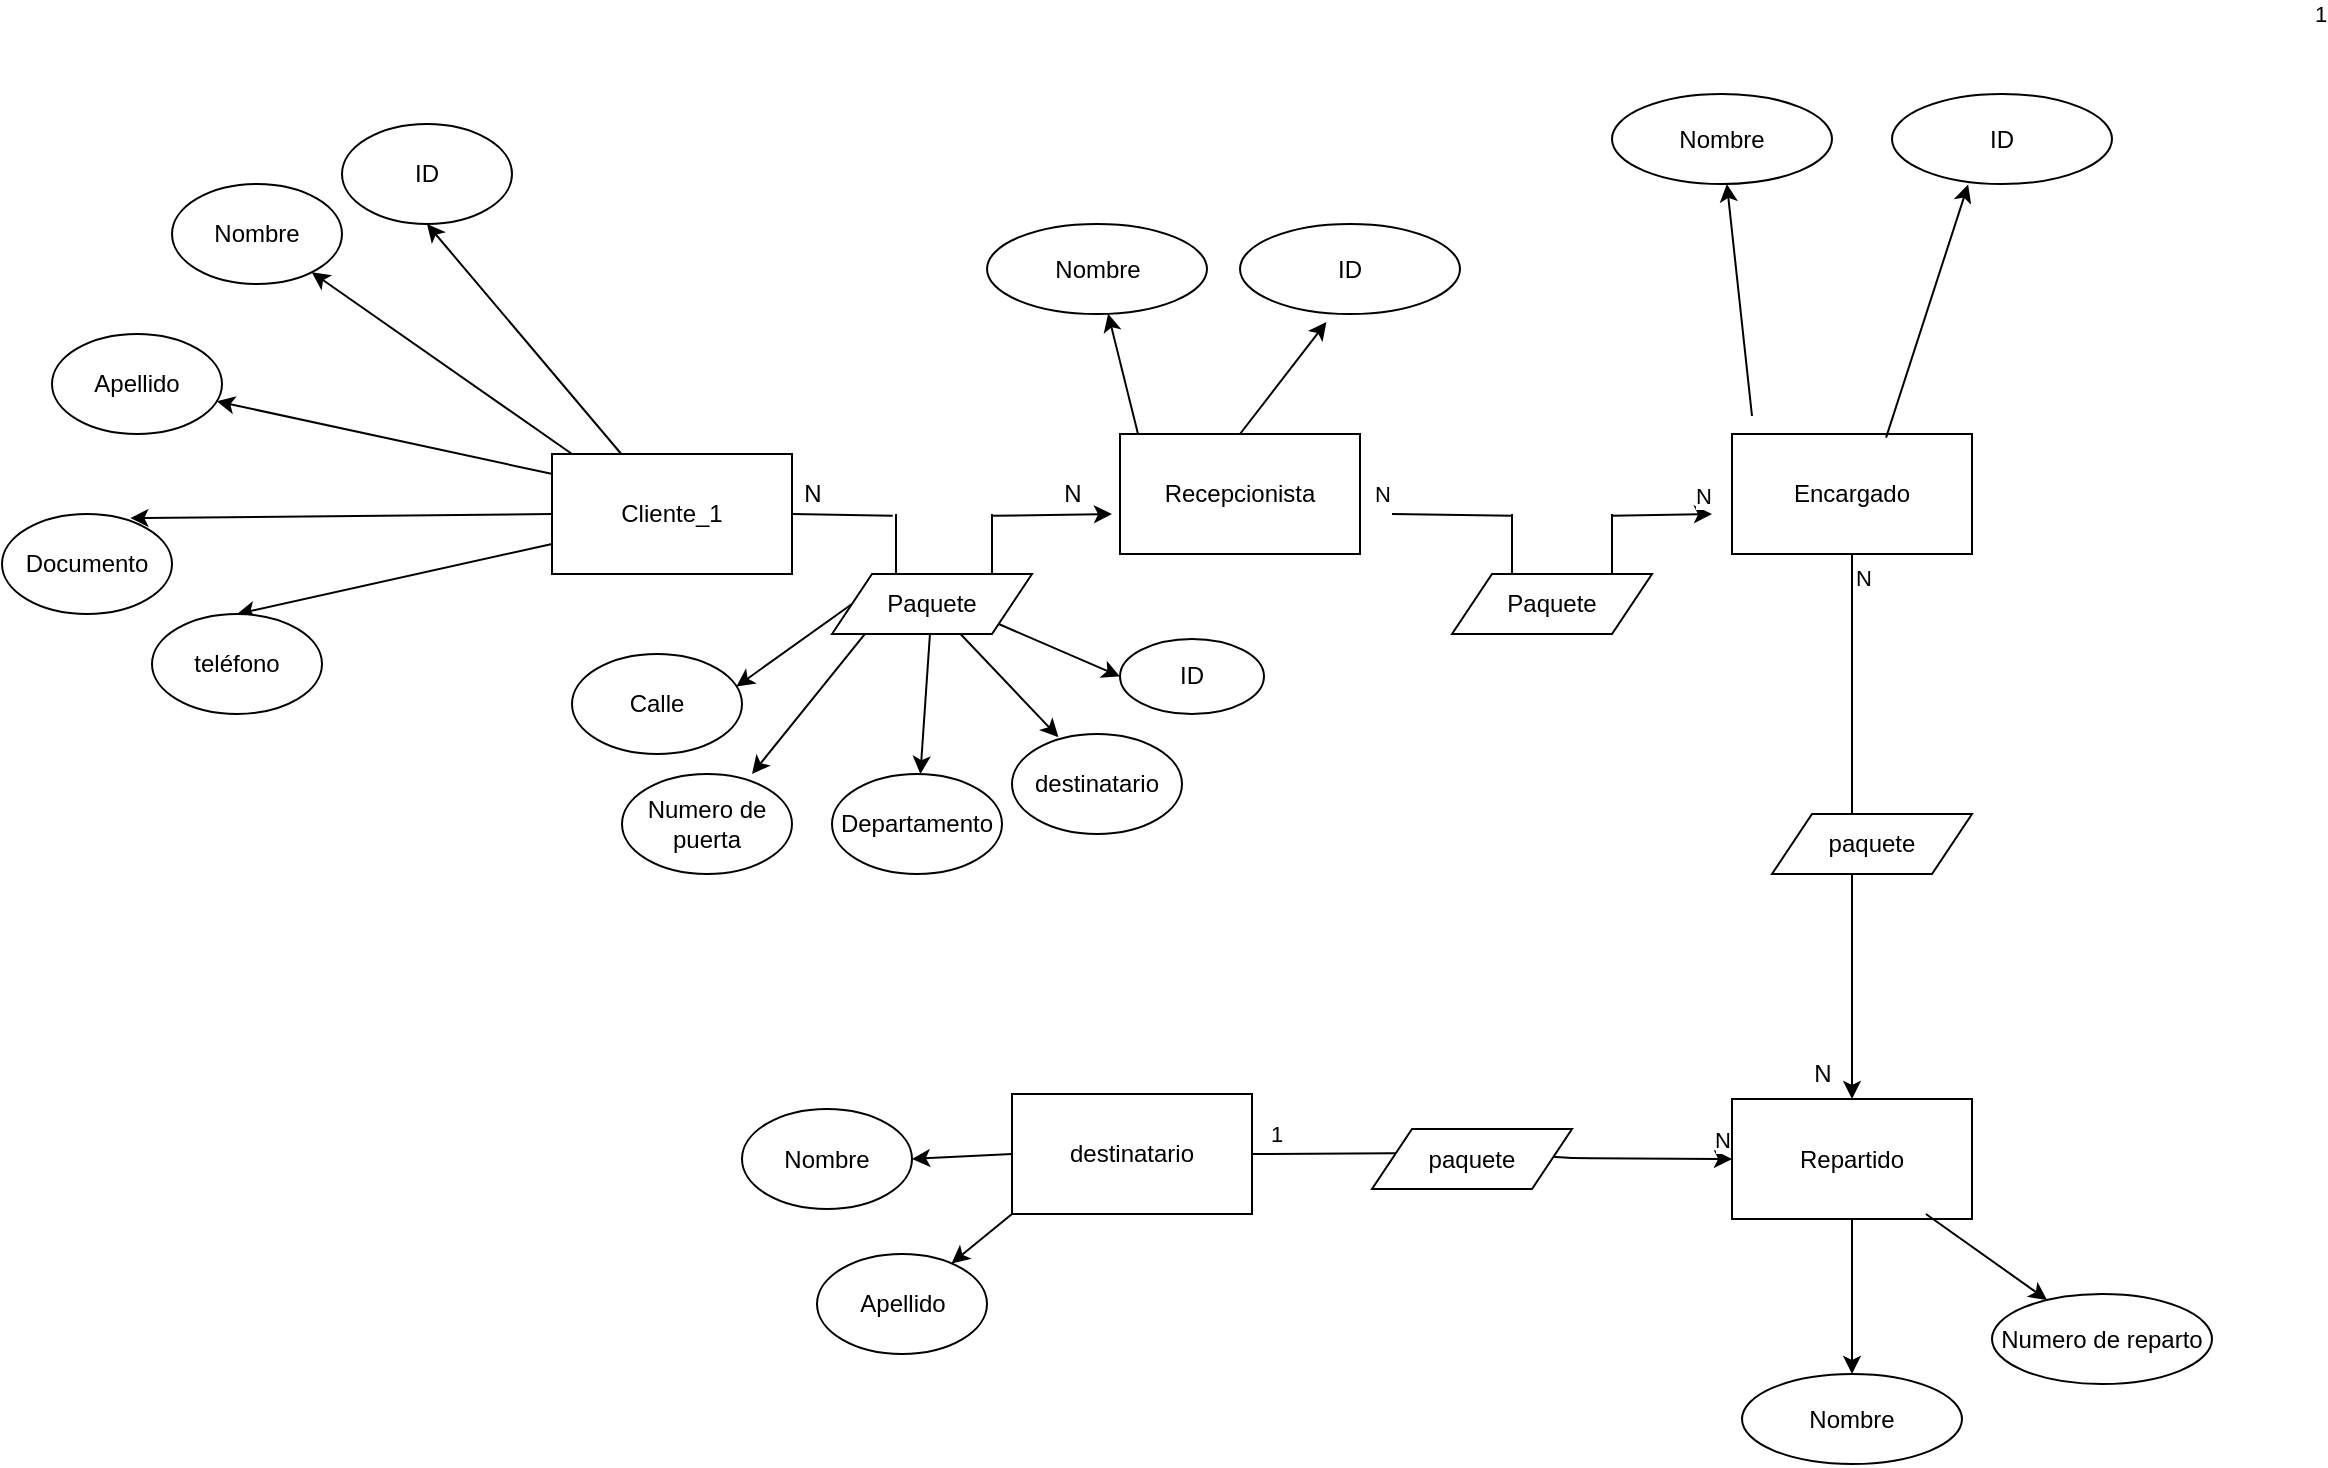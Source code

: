 <mxfile>
    <diagram id="YiFW20UgcAD7BWL2kW4c" name="Página-1">
        <mxGraphModel dx="2255" dy="1658" grid="1" gridSize="10" guides="1" tooltips="1" connect="1" arrows="1" fold="1" page="1" pageScale="1" pageWidth="827" pageHeight="1169" math="0" shadow="0">
            <root>
                <mxCell id="0"/>
                <mxCell id="1" parent="0"/>
                <mxCell id="3" value="&#10;&#10;Recepcionista&#10;&#10;" style="rounded=0;whiteSpace=wrap;html=1;" parent="1" vertex="1">
                    <mxGeometry x="354" y="180" width="120" height="60" as="geometry"/>
                </mxCell>
                <mxCell id="4" value="Repartido" style="rounded=0;whiteSpace=wrap;html=1;" parent="1" vertex="1">
                    <mxGeometry x="660" y="512.5" width="120" height="60" as="geometry"/>
                </mxCell>
                <mxCell id="5" value="Encargado" style="rounded=0;whiteSpace=wrap;html=1;" parent="1" vertex="1">
                    <mxGeometry x="660" y="180" width="120" height="60" as="geometry"/>
                </mxCell>
                <mxCell id="7" value="destinatario" style="rounded=0;whiteSpace=wrap;html=1;" parent="1" vertex="1">
                    <mxGeometry x="300" y="510" width="120" height="60" as="geometry"/>
                </mxCell>
                <mxCell id="10" value="" style="endArrow=classic;html=1;startArrow=none;" parent="1" edge="1">
                    <mxGeometry relative="1" as="geometry">
                        <mxPoint x="289.684" y="220.887" as="sourcePoint"/>
                        <mxPoint x="350" y="220" as="targetPoint"/>
                    </mxGeometry>
                </mxCell>
                <mxCell id="14" value="N" style="text;html=1;align=center;verticalAlign=middle;resizable=0;points=[];autosize=1;strokeColor=none;fillColor=none;" parent="1" vertex="1">
                    <mxGeometry x="190" y="200" width="20" height="20" as="geometry"/>
                </mxCell>
                <mxCell id="16" value="1" style="endArrow=classic;html=1;startArrow=none;" parent="1" edge="1">
                    <mxGeometry x="1" y="398" relative="1" as="geometry">
                        <mxPoint x="599.643" y="220.839" as="sourcePoint"/>
                        <mxPoint x="650" y="220" as="targetPoint"/>
                        <Array as="points"/>
                        <mxPoint x="310" y="148" as="offset"/>
                    </mxGeometry>
                </mxCell>
                <mxCell id="19" value="N" style="edgeLabel;resizable=0;html=1;align=right;verticalAlign=bottom;" parent="16" connectable="0" vertex="1">
                    <mxGeometry x="1" relative="1" as="geometry"/>
                </mxCell>
                <mxCell id="21" value="N" style="text;html=1;align=center;verticalAlign=middle;resizable=0;points=[];autosize=1;strokeColor=none;fillColor=none;" parent="1" vertex="1">
                    <mxGeometry x="320" y="200" width="20" height="20" as="geometry"/>
                </mxCell>
                <mxCell id="26" value="" style="endArrow=classic;html=1;startArrow=none;entryX=0.5;entryY=0;entryDx=0;entryDy=0;" parent="1" target="4" edge="1">
                    <mxGeometry relative="1" as="geometry">
                        <mxPoint x="720" y="400" as="sourcePoint"/>
                        <mxPoint x="710" y="380" as="targetPoint"/>
                    </mxGeometry>
                </mxCell>
                <mxCell id="30" value="N" style="text;html=1;align=center;verticalAlign=middle;resizable=0;points=[];autosize=1;strokeColor=none;fillColor=none;" parent="1" vertex="1">
                    <mxGeometry x="695" y="490" width="20" height="20" as="geometry"/>
                </mxCell>
                <mxCell id="31" value="" style="endArrow=classic;html=1;startArrow=none;" parent="1" edge="1">
                    <mxGeometry relative="1" as="geometry">
                        <mxPoint x="558.489" y="540.488" as="sourcePoint"/>
                        <mxPoint x="660" y="542.5" as="targetPoint"/>
                        <Array as="points">
                            <mxPoint x="580" y="542.08"/>
                        </Array>
                    </mxGeometry>
                </mxCell>
                <mxCell id="35" value="N" style="edgeLabel;html=1;align=center;verticalAlign=middle;resizable=0;points=[];" parent="31" vertex="1" connectable="0">
                    <mxGeometry x="0.845" y="1" relative="1" as="geometry">
                        <mxPoint x="3" y="-9" as="offset"/>
                    </mxGeometry>
                </mxCell>
                <mxCell id="40" value="Nombre" style="ellipse;whiteSpace=wrap;html=1;" parent="1" vertex="1">
                    <mxGeometry x="-120" y="55" width="85" height="50" as="geometry"/>
                </mxCell>
                <mxCell id="41" value="Apellido" style="ellipse;whiteSpace=wrap;html=1;" parent="1" vertex="1">
                    <mxGeometry x="202.5" y="590" width="85" height="50" as="geometry"/>
                </mxCell>
                <mxCell id="43" value="" style="endArrow=classic;html=1;exitX=0;exitY=1;exitDx=0;exitDy=0;" parent="1" source="7" target="41" edge="1">
                    <mxGeometry width="50" height="50" relative="1" as="geometry">
                        <mxPoint x="370" y="490.0" as="sourcePoint"/>
                        <mxPoint x="280" y="490" as="targetPoint"/>
                        <Array as="points"/>
                    </mxGeometry>
                </mxCell>
                <mxCell id="50" value="Cliente_1" style="rounded=0;whiteSpace=wrap;html=1;" parent="1" vertex="1">
                    <mxGeometry x="70" y="190" width="120" height="60" as="geometry"/>
                </mxCell>
                <mxCell id="52" value="" style="endArrow=classic;html=1;entryX=1;entryY=0.5;entryDx=0;entryDy=0;exitX=0;exitY=0.5;exitDx=0;exitDy=0;" parent="1" source="7" target="53" edge="1">
                    <mxGeometry width="50" height="50" relative="1" as="geometry">
                        <mxPoint x="360" y="419.58" as="sourcePoint"/>
                        <mxPoint x="280" y="419.58" as="targetPoint"/>
                        <Array as="points"/>
                    </mxGeometry>
                </mxCell>
                <mxCell id="53" value="Nombre" style="ellipse;whiteSpace=wrap;html=1;" parent="1" vertex="1">
                    <mxGeometry x="165" y="517.5" width="85" height="50" as="geometry"/>
                </mxCell>
                <mxCell id="54" value="Apellido" style="ellipse;whiteSpace=wrap;html=1;" parent="1" vertex="1">
                    <mxGeometry x="-180" y="130" width="85" height="50" as="geometry"/>
                </mxCell>
                <mxCell id="55" value="Departamento" style="ellipse;whiteSpace=wrap;html=1;" parent="1" vertex="1">
                    <mxGeometry x="210" y="350" width="85" height="50" as="geometry"/>
                </mxCell>
                <mxCell id="56" value="" style="endArrow=classic;html=1;exitX=0.002;exitY=0.167;exitDx=0;exitDy=0;exitPerimeter=0;" parent="1" source="50" target="54" edge="1">
                    <mxGeometry width="50" height="50" relative="1" as="geometry">
                        <mxPoint x="380" y="500.0" as="sourcePoint"/>
                        <mxPoint x="290" y="500" as="targetPoint"/>
                        <Array as="points"/>
                    </mxGeometry>
                </mxCell>
                <mxCell id="57" value="" style="endArrow=classic;html=1;" parent="1" source="98" target="55" edge="1">
                    <mxGeometry width="50" height="50" relative="1" as="geometry">
                        <mxPoint x="383.24" y="465.04" as="sourcePoint"/>
                        <mxPoint x="300" y="510" as="targetPoint"/>
                        <Array as="points"/>
                    </mxGeometry>
                </mxCell>
                <mxCell id="58" value="Documento" style="ellipse;whiteSpace=wrap;html=1;" parent="1" vertex="1">
                    <mxGeometry x="-205" y="220" width="85" height="50" as="geometry"/>
                </mxCell>
                <mxCell id="59" value="" style="endArrow=classic;html=1;exitX=0;exitY=0.5;exitDx=0;exitDy=0;entryX=0.755;entryY=0.041;entryDx=0;entryDy=0;entryPerimeter=0;" parent="1" source="50" target="58" edge="1">
                    <mxGeometry width="50" height="50" relative="1" as="geometry">
                        <mxPoint x="474.42" y="452.95" as="sourcePoint"/>
                        <mxPoint x="460" y="530" as="targetPoint"/>
                        <Array as="points"/>
                    </mxGeometry>
                </mxCell>
                <mxCell id="60" value="" style="endArrow=classic;html=1;exitX=0;exitY=0.75;exitDx=0;exitDy=0;entryX=0.5;entryY=0;entryDx=0;entryDy=0;" parent="1" source="50" target="61" edge="1">
                    <mxGeometry width="50" height="50" relative="1" as="geometry">
                        <mxPoint x="470.0" y="462.94" as="sourcePoint"/>
                        <mxPoint x="480" y="560" as="targetPoint"/>
                        <Array as="points"/>
                    </mxGeometry>
                </mxCell>
                <mxCell id="61" value="teléfono" style="ellipse;whiteSpace=wrap;html=1;" parent="1" vertex="1">
                    <mxGeometry x="-130" y="270" width="85" height="50" as="geometry"/>
                </mxCell>
                <mxCell id="64" value="" style="endArrow=classic;html=1;" parent="1" target="40" edge="1">
                    <mxGeometry width="50" height="50" relative="1" as="geometry">
                        <mxPoint x="80" y="190" as="sourcePoint"/>
                        <mxPoint x="130" y="140" as="targetPoint"/>
                        <Array as="points"/>
                    </mxGeometry>
                </mxCell>
                <mxCell id="65" value="" style="endArrow=classic;html=1;" parent="1" target="69" edge="1">
                    <mxGeometry width="50" height="50" relative="1" as="geometry">
                        <mxPoint x="363" y="180" as="sourcePoint"/>
                        <mxPoint x="340.759" y="144.192" as="targetPoint"/>
                        <Array as="points"/>
                    </mxGeometry>
                </mxCell>
                <mxCell id="69" value="Nombre" style="ellipse;whiteSpace=wrap;html=1;" parent="1" vertex="1">
                    <mxGeometry x="287.5" y="75" width="110" height="45" as="geometry"/>
                </mxCell>
                <mxCell id="74" value="" style="endArrow=none;html=1;" parent="1" edge="1">
                    <mxGeometry relative="1" as="geometry">
                        <mxPoint x="190.0" y="220" as="sourcePoint"/>
                        <mxPoint x="240.357" y="220.839" as="targetPoint"/>
                    </mxGeometry>
                </mxCell>
                <mxCell id="76" value="" style="endArrow=none;html=1;" parent="1" edge="1">
                    <mxGeometry x="1" y="398" relative="1" as="geometry">
                        <mxPoint x="490" y="220" as="sourcePoint"/>
                        <mxPoint x="550.316" y="220.887" as="targetPoint"/>
                        <Array as="points"/>
                        <mxPoint x="310" y="148" as="offset"/>
                    </mxGeometry>
                </mxCell>
                <mxCell id="78" value="N" style="edgeLabel;html=1;align=center;verticalAlign=middle;resizable=0;points=[];" parent="76" vertex="1" connectable="0">
                    <mxGeometry x="-0.894" y="-1" relative="1" as="geometry">
                        <mxPoint x="-8" y="-11" as="offset"/>
                    </mxGeometry>
                </mxCell>
                <mxCell id="80" value="" style="endArrow=none;html=1;exitX=0.5;exitY=1;exitDx=0;exitDy=0;entryX=0.6;entryY=1;entryDx=0;entryDy=0;entryPerimeter=0;" parent="1" source="5" target="126" edge="1">
                    <mxGeometry relative="1" as="geometry">
                        <mxPoint x="710" y="260" as="sourcePoint"/>
                        <mxPoint x="720" y="360" as="targetPoint"/>
                    </mxGeometry>
                </mxCell>
                <mxCell id="81" value="N" style="edgeLabel;resizable=0;html=1;align=left;verticalAlign=bottom;" parent="80" connectable="0" vertex="1">
                    <mxGeometry x="-1" relative="1" as="geometry">
                        <mxPoint y="20" as="offset"/>
                    </mxGeometry>
                </mxCell>
                <mxCell id="83" value="" style="endArrow=none;html=1;exitX=1;exitY=0.5;exitDx=0;exitDy=0;" parent="1" source="7" edge="1">
                    <mxGeometry relative="1" as="geometry">
                        <mxPoint x="490" y="542.5" as="sourcePoint"/>
                        <mxPoint x="510.689" y="539.543" as="targetPoint"/>
                        <Array as="points"/>
                    </mxGeometry>
                </mxCell>
                <mxCell id="85" value="1" style="edgeLabel;html=1;align=center;verticalAlign=middle;resizable=0;points=[];" parent="83" vertex="1" connectable="0">
                    <mxGeometry x="-0.694" relative="1" as="geometry">
                        <mxPoint x="-2" y="-10" as="offset"/>
                    </mxGeometry>
                </mxCell>
                <mxCell id="90" value="Calle" style="ellipse;whiteSpace=wrap;html=1;" parent="1" vertex="1">
                    <mxGeometry x="80" y="290" width="85" height="50" as="geometry"/>
                </mxCell>
                <mxCell id="92" value="" style="endArrow=classic;html=1;entryX=0.967;entryY=0.326;entryDx=0;entryDy=0;entryPerimeter=0;exitX=0;exitY=0.5;exitDx=0;exitDy=0;" parent="1" source="98" target="90" edge="1">
                    <mxGeometry width="50" height="50" relative="1" as="geometry">
                        <mxPoint x="120.2" y="262.04" as="sourcePoint"/>
                        <mxPoint x="62.5" y="320" as="targetPoint"/>
                        <Array as="points"/>
                    </mxGeometry>
                </mxCell>
                <mxCell id="93" value="Numero de puerta" style="ellipse;whiteSpace=wrap;html=1;" parent="1" vertex="1">
                    <mxGeometry x="105" y="350" width="85" height="50" as="geometry"/>
                </mxCell>
                <mxCell id="94" value="" style="endArrow=classic;html=1;exitX=0.172;exitY=0.968;exitDx=0;exitDy=0;exitPerimeter=0;entryX=0.765;entryY=0;entryDx=0;entryDy=0;entryPerimeter=0;" parent="1" source="98" target="93" edge="1">
                    <mxGeometry width="50" height="50" relative="1" as="geometry">
                        <mxPoint x="155.24" y="259.04" as="sourcePoint"/>
                        <mxPoint x="126" y="340" as="targetPoint"/>
                        <Array as="points"/>
                    </mxGeometry>
                </mxCell>
                <mxCell id="95" value="" style="endArrow=none;html=1;" parent="1" edge="1">
                    <mxGeometry width="50" height="50" relative="1" as="geometry">
                        <mxPoint x="242" y="270" as="sourcePoint"/>
                        <mxPoint x="242" y="220" as="targetPoint"/>
                    </mxGeometry>
                </mxCell>
                <mxCell id="96" value="" style="endArrow=none;html=1;" parent="1" edge="1">
                    <mxGeometry width="50" height="50" relative="1" as="geometry">
                        <mxPoint x="290" y="270" as="sourcePoint"/>
                        <mxPoint x="290" y="220" as="targetPoint"/>
                        <Array as="points">
                            <mxPoint x="290" y="250"/>
                        </Array>
                    </mxGeometry>
                </mxCell>
                <mxCell id="98" value="Paquete" style="shape=parallelogram;perimeter=parallelogramPerimeter;whiteSpace=wrap;html=1;fixedSize=1;" parent="1" vertex="1">
                    <mxGeometry x="210" y="250" width="100" height="30" as="geometry"/>
                </mxCell>
                <mxCell id="101" value=" destinatario" style="ellipse;whiteSpace=wrap;html=1;" parent="1" vertex="1">
                    <mxGeometry x="300" y="330" width="85" height="50" as="geometry"/>
                </mxCell>
                <mxCell id="102" value="" style="endArrow=classic;html=1;entryX=0.273;entryY=0.031;entryDx=0;entryDy=0;entryPerimeter=0;" parent="1" source="98" target="101" edge="1">
                    <mxGeometry width="50" height="50" relative="1" as="geometry">
                        <mxPoint x="278" y="300" as="sourcePoint"/>
                        <mxPoint x="228.431" y="346.223" as="targetPoint"/>
                        <Array as="points"/>
                    </mxGeometry>
                </mxCell>
                <mxCell id="103" value="ID" style="ellipse;whiteSpace=wrap;html=1;" parent="1" vertex="1">
                    <mxGeometry x="-35" y="25" width="85" height="50" as="geometry"/>
                </mxCell>
                <mxCell id="105" value="" style="endArrow=classic;html=1;entryX=0.5;entryY=1;entryDx=0;entryDy=0;" parent="1" source="50" target="103" edge="1">
                    <mxGeometry width="50" height="50" relative="1" as="geometry">
                        <mxPoint x="90.0" y="200" as="sourcePoint"/>
                        <mxPoint x="60.506" y="109.552" as="targetPoint"/>
                        <Array as="points"/>
                    </mxGeometry>
                </mxCell>
                <mxCell id="106" value="ID" style="ellipse;whiteSpace=wrap;html=1;" parent="1" vertex="1">
                    <mxGeometry x="414" y="75" width="110" height="45" as="geometry"/>
                </mxCell>
                <mxCell id="107" value="" style="endArrow=classic;html=1;exitX=0.5;exitY=0;exitDx=0;exitDy=0;entryX=0.393;entryY=1.09;entryDx=0;entryDy=0;entryPerimeter=0;" parent="1" source="3" target="106" edge="1">
                    <mxGeometry width="50" height="50" relative="1" as="geometry">
                        <mxPoint x="400.0" y="181.04" as="sourcePoint"/>
                        <mxPoint x="409.124" y="68.97" as="targetPoint"/>
                        <Array as="points"/>
                    </mxGeometry>
                </mxCell>
                <mxCell id="108" value="ID" style="ellipse;whiteSpace=wrap;html=1;" parent="1" vertex="1">
                    <mxGeometry x="354" y="282.5" width="72" height="37.5" as="geometry"/>
                </mxCell>
                <mxCell id="109" value="" style="endArrow=classic;html=1;entryX=0;entryY=0.5;entryDx=0;entryDy=0;exitX=1;exitY=1;exitDx=0;exitDy=0;" parent="1" source="98" target="108" edge="1">
                    <mxGeometry width="50" height="50" relative="1" as="geometry">
                        <mxPoint x="288.0" y="310" as="sourcePoint"/>
                        <mxPoint x="288.205" y="341.55" as="targetPoint"/>
                        <Array as="points"/>
                    </mxGeometry>
                </mxCell>
                <mxCell id="110" value="Nombre" style="ellipse;whiteSpace=wrap;html=1;" parent="1" vertex="1">
                    <mxGeometry x="600" y="10" width="110" height="45" as="geometry"/>
                </mxCell>
                <mxCell id="111" value="" style="endArrow=classic;html=1;" parent="1" target="110" edge="1">
                    <mxGeometry width="50" height="50" relative="1" as="geometry">
                        <mxPoint x="670" y="171" as="sourcePoint"/>
                        <mxPoint x="644.23" y="100.0" as="targetPoint"/>
                        <Array as="points"/>
                    </mxGeometry>
                </mxCell>
                <mxCell id="112" value="ID" style="ellipse;whiteSpace=wrap;html=1;" parent="1" vertex="1">
                    <mxGeometry x="740" y="10" width="110" height="45" as="geometry"/>
                </mxCell>
                <mxCell id="114" value="" style="endArrow=classic;html=1;exitX=0.642;exitY=0.03;exitDx=0;exitDy=0;entryX=0.346;entryY=1.005;entryDx=0;entryDy=0;entryPerimeter=0;exitPerimeter=0;" parent="1" source="5" target="112" edge="1">
                    <mxGeometry width="50" height="50" relative="1" as="geometry">
                        <mxPoint x="745" y="165.95" as="sourcePoint"/>
                        <mxPoint x="749.23" y="95.0" as="targetPoint"/>
                        <Array as="points"/>
                    </mxGeometry>
                </mxCell>
                <mxCell id="115" value="Nombre" style="ellipse;whiteSpace=wrap;html=1;" parent="1" vertex="1">
                    <mxGeometry x="665" y="650" width="110" height="45" as="geometry"/>
                </mxCell>
                <mxCell id="117" value="Numero de reparto" style="ellipse;whiteSpace=wrap;html=1;" parent="1" vertex="1">
                    <mxGeometry x="790" y="610" width="110" height="45" as="geometry"/>
                </mxCell>
                <mxCell id="118" value="" style="endArrow=classic;html=1;entryX=0.5;entryY=0;entryDx=0;entryDy=0;" parent="1" source="4" target="115" edge="1">
                    <mxGeometry width="50" height="50" relative="1" as="geometry">
                        <mxPoint x="733.52" y="661.24" as="sourcePoint"/>
                        <mxPoint x="706.471" y="585.004" as="targetPoint"/>
                        <Array as="points"/>
                    </mxGeometry>
                </mxCell>
                <mxCell id="119" value="" style="endArrow=classic;html=1;exitX=0.808;exitY=0.958;exitDx=0;exitDy=0;exitPerimeter=0;" parent="1" source="4" target="117" edge="1">
                    <mxGeometry width="50" height="50" relative="1" as="geometry">
                        <mxPoint x="757" y="580" as="sourcePoint"/>
                        <mxPoint x="724.56" y="640" as="targetPoint"/>
                        <Array as="points"/>
                    </mxGeometry>
                </mxCell>
                <mxCell id="121" value="Paquete" style="shape=parallelogram;perimeter=parallelogramPerimeter;whiteSpace=wrap;html=1;fixedSize=1;" vertex="1" parent="1">
                    <mxGeometry x="520" y="250" width="100" height="30" as="geometry"/>
                </mxCell>
                <mxCell id="122" value="" style="endArrow=none;html=1;" edge="1" parent="1">
                    <mxGeometry width="50" height="50" relative="1" as="geometry">
                        <mxPoint x="550" y="250" as="sourcePoint"/>
                        <mxPoint x="550" y="220" as="targetPoint"/>
                        <Array as="points"/>
                    </mxGeometry>
                </mxCell>
                <mxCell id="123" value="" style="endArrow=none;html=1;" edge="1" parent="1">
                    <mxGeometry width="50" height="50" relative="1" as="geometry">
                        <mxPoint x="600" y="220" as="sourcePoint"/>
                        <mxPoint x="600" y="250" as="targetPoint"/>
                        <Array as="points"/>
                    </mxGeometry>
                </mxCell>
                <mxCell id="126" value="paquete" style="shape=parallelogram;perimeter=parallelogramPerimeter;whiteSpace=wrap;html=1;fixedSize=1;direction=west;size=20;" vertex="1" parent="1">
                    <mxGeometry x="680" y="370" width="100" height="30" as="geometry"/>
                </mxCell>
                <mxCell id="127" value="paquete" style="shape=parallelogram;perimeter=parallelogramPerimeter;whiteSpace=wrap;html=1;fixedSize=1;direction=west;size=20;" vertex="1" parent="1">
                    <mxGeometry x="480" y="527.5" width="100" height="30" as="geometry"/>
                </mxCell>
            </root>
        </mxGraphModel>
    </diagram>
</mxfile>